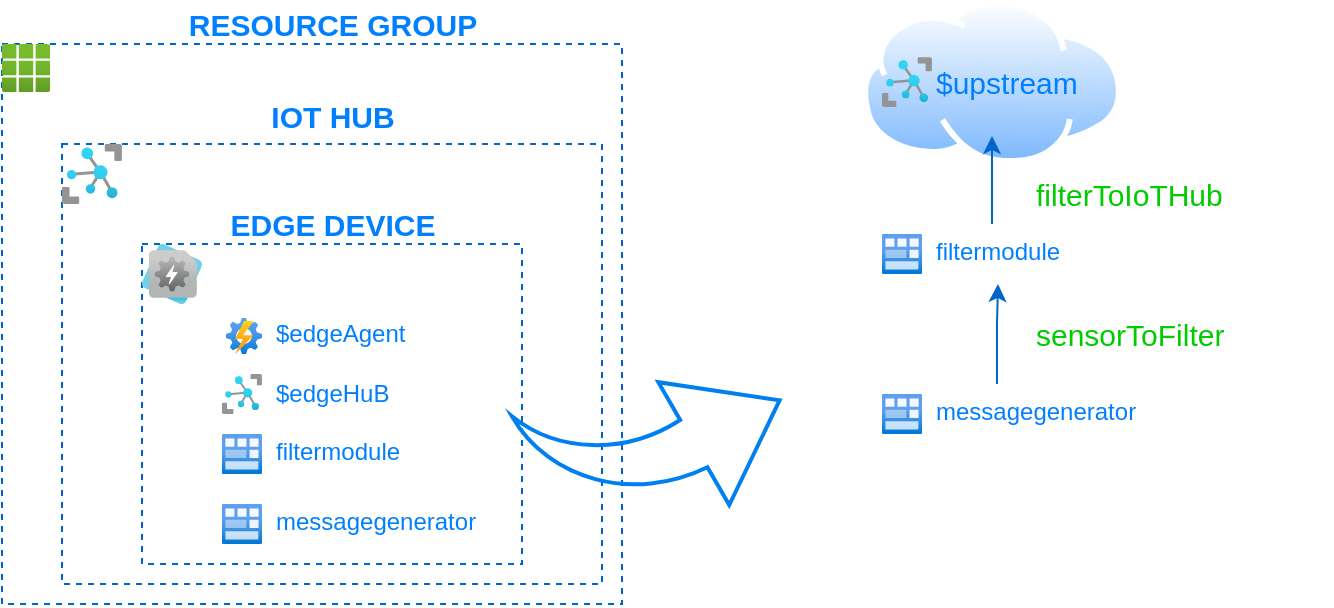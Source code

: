 <mxfile version="14.7.7" type="device"><diagram id="2zYYeo9Z8q7P8vCySOTH" name="Page-1"><mxGraphModel dx="858" dy="433" grid="0" gridSize="10" guides="1" tooltips="1" connect="1" arrows="1" fold="1" page="1" pageScale="1" pageWidth="827" pageHeight="1169" math="0" shadow="0"><root><mxCell id="0"/><mxCell id="1" parent="0"/><mxCell id="ZZJQsyVte6cxVkgj-HlF-40" value="" style="aspect=fixed;perimeter=ellipsePerimeter;html=1;align=center;shadow=0;dashed=0;spacingTop=3;image;image=img/lib/active_directory/internet_cloud.svg;rounded=0;fontSize=15;fontColor=#00CC00;strokeColor=#0066CC;fillColor=none;" vertex="1" parent="1"><mxGeometry x="500" y="38.1" width="130" height="81.9" as="geometry"/></mxCell><mxCell id="ZZJQsyVte6cxVkgj-HlF-7" value="" style="rounded=0;whiteSpace=wrap;html=1;dashed=1;fillColor=none;strokeColor=#0066CC;" vertex="1" parent="1"><mxGeometry x="70" y="60" width="310" height="280" as="geometry"/></mxCell><mxCell id="ZZJQsyVte6cxVkgj-HlF-3" value="" style="rounded=0;whiteSpace=wrap;html=1;dashed=1;fillColor=none;strokeColor=#0066CC;" vertex="1" parent="1"><mxGeometry x="100" y="110" width="270" height="220" as="geometry"/></mxCell><mxCell id="ZZJQsyVte6cxVkgj-HlF-11" value="" style="rounded=0;whiteSpace=wrap;html=1;dashed=1;fillColor=none;strokeColor=#0066CC;" vertex="1" parent="1"><mxGeometry x="140" y="160" width="190" height="160" as="geometry"/></mxCell><mxCell id="ZZJQsyVte6cxVkgj-HlF-2" value="" style="aspect=fixed;html=1;points=[];align=center;image;fontSize=12;image=img/lib/azure2/iot/IoT_Hub.svg;" vertex="1" parent="1"><mxGeometry x="100" y="110" width="30" height="30" as="geometry"/></mxCell><mxCell id="ZZJQsyVte6cxVkgj-HlF-6" value="&lt;b style=&quot;font-size: 15px;&quot;&gt;&lt;font style=&quot;font-size: 15px;&quot; color=&quot;#007fff&quot;&gt;IOT HUB&lt;/font&gt;&lt;/b&gt;" style="text;html=1;align=center;verticalAlign=middle;resizable=0;points=[];autosize=1;strokeColor=none;rotation=0;fontSize=15;" vertex="1" parent="1"><mxGeometry x="195" y="86" width="80" height="20" as="geometry"/></mxCell><mxCell id="ZZJQsyVte6cxVkgj-HlF-8" value="&lt;b style=&quot;font-size: 15px;&quot;&gt;&lt;font style=&quot;font-size: 15px;&quot; color=&quot;#007fff&quot;&gt;RESOURCE GROUP&lt;/font&gt;&lt;/b&gt;" style="text;html=1;align=center;verticalAlign=middle;resizable=0;points=[];autosize=1;strokeColor=none;rotation=0;fontSize=15;" vertex="1" parent="1"><mxGeometry x="155" y="40" width="160" height="20" as="geometry"/></mxCell><mxCell id="ZZJQsyVte6cxVkgj-HlF-10" value="" style="aspect=fixed;html=1;points=[];align=center;image;fontSize=12;image=img/lib/azure2/general/Module.svg;rounded=0;dashed=1;strokeColor=#0066CC;fillColor=none;" vertex="1" parent="1"><mxGeometry x="180" y="255" width="20" height="20" as="geometry"/></mxCell><mxCell id="ZZJQsyVte6cxVkgj-HlF-12" value="filtermodule" style="text;whiteSpace=wrap;html=1;fontColor=#007FFF;" vertex="1" parent="1"><mxGeometry x="205" y="250" width="90" height="30" as="geometry"/></mxCell><mxCell id="ZZJQsyVte6cxVkgj-HlF-13" value="messagegenerator" style="text;whiteSpace=wrap;html=1;fontColor=#007FFF;" vertex="1" parent="1"><mxGeometry x="205" y="285" width="130" height="30" as="geometry"/></mxCell><mxCell id="ZZJQsyVte6cxVkgj-HlF-16" value="" style="aspect=fixed;html=1;points=[];align=center;image;fontSize=12;image=img/lib/azure2/general/All_Resources.svg;rounded=0;dashed=1;strokeColor=#0066CC;fillColor=none;" vertex="1" parent="1"><mxGeometry x="70" y="60" width="24" height="24" as="geometry"/></mxCell><mxCell id="ZZJQsyVte6cxVkgj-HlF-17" value="&lt;b style=&quot;font-size: 15px;&quot;&gt;&lt;font style=&quot;font-size: 15px;&quot; color=&quot;#007fff&quot;&gt;EDGE DEVICE&lt;/font&gt;&lt;/b&gt;" style="text;html=1;align=center;verticalAlign=middle;resizable=0;points=[];autosize=1;strokeColor=none;rotation=0;fontSize=15;" vertex="1" parent="1"><mxGeometry x="175" y="140" width="120" height="20" as="geometry"/></mxCell><mxCell id="ZZJQsyVte6cxVkgj-HlF-18" value="" style="aspect=fixed;html=1;points=[];align=center;image;fontSize=12;image=img/lib/azure2/general/Module.svg;rounded=0;dashed=1;strokeColor=#0066CC;fillColor=none;" vertex="1" parent="1"><mxGeometry x="180" y="290" width="20" height="20" as="geometry"/></mxCell><mxCell id="ZZJQsyVte6cxVkgj-HlF-19" value="" style="aspect=fixed;html=1;points=[];align=center;image;fontSize=12;image=img/lib/azure2/iot/IoT_Hub.svg;" vertex="1" parent="1"><mxGeometry x="180" y="225" width="20" height="20" as="geometry"/></mxCell><mxCell id="ZZJQsyVte6cxVkgj-HlF-20" value="$edgeHuB" style="text;whiteSpace=wrap;html=1;fontColor=#007FFF;" vertex="1" parent="1"><mxGeometry x="205" y="221" width="90" height="30" as="geometry"/></mxCell><mxCell id="ZZJQsyVte6cxVkgj-HlF-21" value="" style="aspect=fixed;html=1;points=[];align=center;image;fontSize=12;image=img/lib/azure2/management_governance/Automation_Accounts.svg;rounded=0;dashed=1;fontColor=#007FFF;strokeColor=#0066CC;fillColor=none;" vertex="1" parent="1"><mxGeometry x="182" y="197" width="18" height="18" as="geometry"/></mxCell><mxCell id="ZZJQsyVte6cxVkgj-HlF-22" value="$edgeAgent" style="text;whiteSpace=wrap;html=1;fontColor=#007FFF;" vertex="1" parent="1"><mxGeometry x="205" y="191" width="90" height="30" as="geometry"/></mxCell><mxCell id="ZZJQsyVte6cxVkgj-HlF-23" value="" style="aspect=fixed;html=1;points=[];align=center;image;fontSize=12;image=img/lib/azure2/preview/RTOS.svg;rounded=0;dashed=1;fontColor=#007FFF;strokeColor=#0066CC;fillColor=none;" vertex="1" parent="1"><mxGeometry x="140" y="160" width="30" height="30" as="geometry"/></mxCell><mxCell id="ZZJQsyVte6cxVkgj-HlF-25" value="" style="html=1;verticalLabelPosition=bottom;align=center;labelBackgroundColor=#ffffff;verticalAlign=top;strokeWidth=2;strokeColor=#0080F0;shadow=0;dashed=0;shape=mxgraph.ios7.icons.back;rounded=0;fontSize=15;fontColor=#007FFF;fillColor=none;rotation=-210;" vertex="1" parent="1"><mxGeometry x="340" y="210" width="120" height="92.75" as="geometry"/></mxCell><mxCell id="ZZJQsyVte6cxVkgj-HlF-26" value="" style="aspect=fixed;html=1;points=[];align=center;image;fontSize=12;image=img/lib/azure2/general/Module.svg;rounded=0;dashed=1;strokeColor=#0066CC;fillColor=none;" vertex="1" parent="1"><mxGeometry x="510" y="155" width="20" height="20" as="geometry"/></mxCell><mxCell id="ZZJQsyVte6cxVkgj-HlF-34" value="" style="edgeStyle=orthogonalEdgeStyle;rounded=0;orthogonalLoop=1;jettySize=auto;html=1;fontSize=15;fontColor=#007FFF;strokeColor=#0066CC;" edge="1" parent="1"><mxGeometry relative="1" as="geometry"><mxPoint x="565" y="150" as="sourcePoint"/><mxPoint x="565" y="106" as="targetPoint"/></mxGeometry></mxCell><mxCell id="ZZJQsyVte6cxVkgj-HlF-27" value="filtermodule" style="text;whiteSpace=wrap;html=1;fontColor=#007FFF;" vertex="1" parent="1"><mxGeometry x="535" y="150" width="90" height="30" as="geometry"/></mxCell><mxCell id="ZZJQsyVte6cxVkgj-HlF-32" style="edgeStyle=orthogonalEdgeStyle;rounded=0;orthogonalLoop=1;jettySize=auto;html=1;fontSize=15;fontColor=#007FFF;exitX=0.25;exitY=0;exitDx=0;exitDy=0;strokeColor=#0066CC;" edge="1" parent="1" source="ZZJQsyVte6cxVkgj-HlF-28" target="ZZJQsyVte6cxVkgj-HlF-27"><mxGeometry relative="1" as="geometry"><Array as="points"><mxPoint x="568" y="200"/><mxPoint x="568" y="200"/></Array></mxGeometry></mxCell><mxCell id="ZZJQsyVte6cxVkgj-HlF-28" value="messagegenerator" style="text;whiteSpace=wrap;html=1;fontColor=#007FFF;" vertex="1" parent="1"><mxGeometry x="535" y="230" width="130" height="30" as="geometry"/></mxCell><mxCell id="ZZJQsyVte6cxVkgj-HlF-29" value="" style="aspect=fixed;html=1;points=[];align=center;image;fontSize=12;image=img/lib/azure2/general/Module.svg;rounded=0;dashed=1;strokeColor=#0066CC;fillColor=none;" vertex="1" parent="1"><mxGeometry x="510" y="235" width="20" height="20" as="geometry"/></mxCell><mxCell id="ZZJQsyVte6cxVkgj-HlF-30" value="" style="aspect=fixed;html=1;points=[];align=center;image;fontSize=12;image=img/lib/azure2/iot/IoT_Hub.svg;" vertex="1" parent="1"><mxGeometry x="510" y="66.55" width="25" height="25" as="geometry"/></mxCell><mxCell id="ZZJQsyVte6cxVkgj-HlF-33" value="$upstream" style="text;whiteSpace=wrap;html=1;fontSize=15;fontColor=#007FFF;" vertex="1" parent="1"><mxGeometry x="535" y="64.05" width="100" height="30" as="geometry"/></mxCell><mxCell id="ZZJQsyVte6cxVkgj-HlF-35" value="&lt;font&gt;filterToIoTHub&lt;/font&gt;" style="text;whiteSpace=wrap;html=1;fontSize=15;fontColor=#00CC00;" vertex="1" parent="1"><mxGeometry x="585" y="120" width="80" height="30" as="geometry"/></mxCell><mxCell id="ZZJQsyVte6cxVkgj-HlF-36" value="sensorToFilter" style="text;whiteSpace=wrap;html=1;fontSize=15;fontColor=#00CC00;" vertex="1" parent="1"><mxGeometry x="585" y="190" width="150" height="30" as="geometry"/></mxCell></root></mxGraphModel></diagram></mxfile>